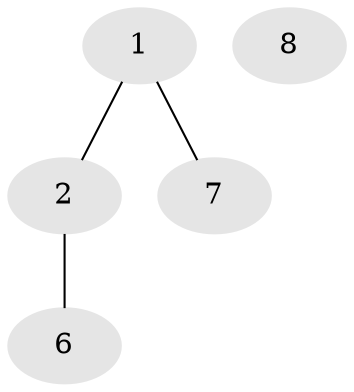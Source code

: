 // Generated by graph-tools (version 1.1) at 2025/46/02/15/25 05:46:28]
// undirected, 5 vertices, 3 edges
graph export_dot {
graph [start="1"]
  node [color=gray90,style=filled];
  1 [super="+4+9+14+17+20"];
  2 [super="+3+5+13"];
  6 [super="+12+15+16"];
  7 [super="+3+17"];
  8 [super="+4+10+18+19"];
  1 -- 2;
  1 -- 7;
  2 -- 6;
}
